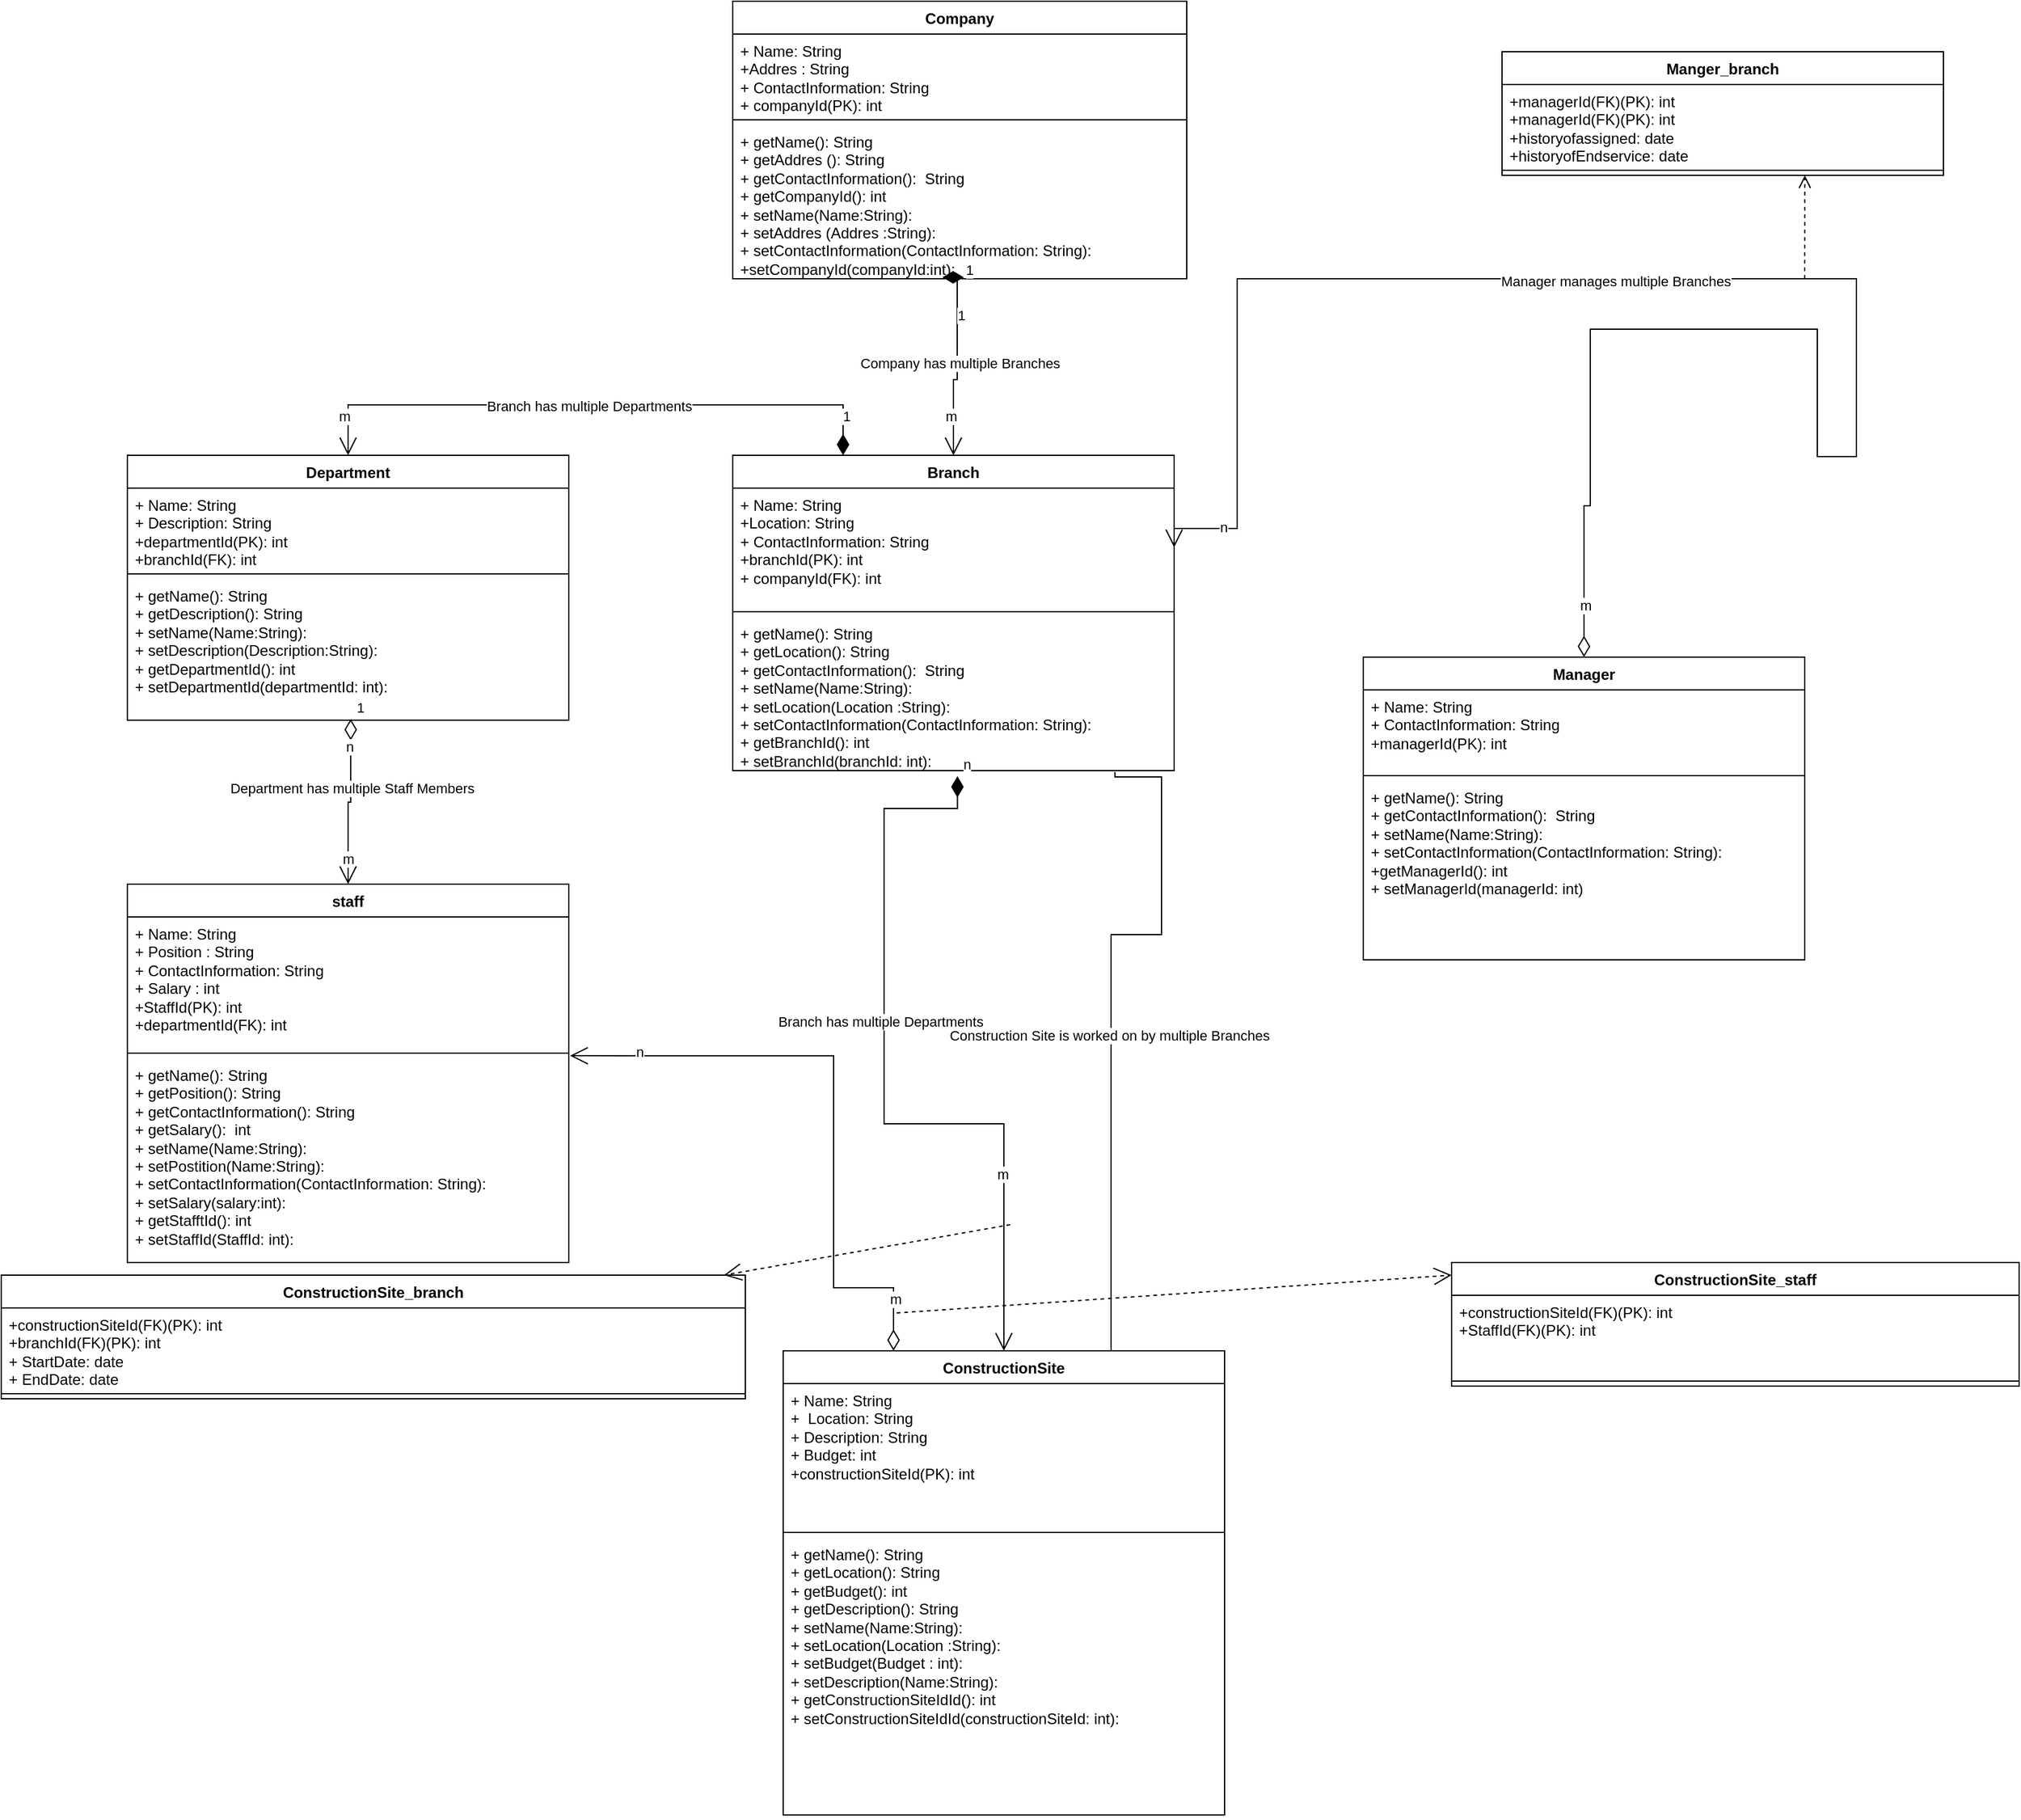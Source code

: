 <mxfile version="22.1.7" type="device" pages="2">
  <diagram name="Page-1" id="PSPJo_6oW8oeKVox1YxR">
    <mxGraphModel dx="553" dy="1454" grid="1" gridSize="10" guides="1" tooltips="1" connect="1" arrows="1" fold="1" page="1" pageScale="1" pageWidth="827" pageHeight="1169" math="0" shadow="0">
      <root>
        <mxCell id="0" />
        <mxCell id="1" parent="0" />
        <mxCell id="77tN86kXjV9sN_wp4Dmh-1" value="1" style="endArrow=open;html=1;endSize=12;startArrow=diamondThin;startSize=14;startFill=0;edgeStyle=orthogonalEdgeStyle;align=left;verticalAlign=bottom;rounded=0;exitX=0.506;exitY=0.991;exitDx=0;exitDy=0;exitPerimeter=0;entryX=0.5;entryY=0;entryDx=0;entryDy=0;" parent="1" source="77tN86kXjV9sN_wp4Dmh-20" target="77tN86kXjV9sN_wp4Dmh-25" edge="1">
          <mxGeometry x="-1" y="3" relative="1" as="geometry">
            <mxPoint x="376.04" y="128.312" as="sourcePoint" />
            <mxPoint x="350" y="130" as="targetPoint" />
          </mxGeometry>
        </mxCell>
        <mxCell id="77tN86kXjV9sN_wp4Dmh-3" value="m" style="edgeLabel;html=1;align=center;verticalAlign=middle;resizable=0;points=[];" parent="77tN86kXjV9sN_wp4Dmh-1" vertex="1" connectable="0">
          <mxGeometry x="0.7" relative="1" as="geometry">
            <mxPoint as="offset" />
          </mxGeometry>
        </mxCell>
        <mxCell id="77tN86kXjV9sN_wp4Dmh-4" value="Department has multiple Staff Members" style="edgeLabel;html=1;align=center;verticalAlign=middle;resizable=0;points=[];" parent="77tN86kXjV9sN_wp4Dmh-1" vertex="1" connectable="0">
          <mxGeometry x="-0.173" y="1" relative="1" as="geometry">
            <mxPoint as="offset" />
          </mxGeometry>
        </mxCell>
        <mxCell id="9J6S53VJYtN5W76tWSVC-2" value="n" style="edgeLabel;html=1;align=center;verticalAlign=middle;resizable=0;points=[];" vertex="1" connectable="0" parent="77tN86kXjV9sN_wp4Dmh-1">
          <mxGeometry x="-0.679" y="-1" relative="1" as="geometry">
            <mxPoint as="offset" />
          </mxGeometry>
        </mxCell>
        <mxCell id="77tN86kXjV9sN_wp4Dmh-5" value="&lt;div style=&quot;border-color: var(--border-color);&quot;&gt;Company&lt;/div&gt;" style="swimlane;fontStyle=1;align=center;verticalAlign=top;childLayout=stackLayout;horizontal=1;startSize=26;horizontalStack=0;resizeParent=1;resizeParentMax=0;resizeLast=0;collapsible=1;marginBottom=0;whiteSpace=wrap;html=1;" parent="1" vertex="1">
          <mxGeometry x="650" y="-610" width="360" height="220" as="geometry" />
        </mxCell>
        <mxCell id="77tN86kXjV9sN_wp4Dmh-6" value="+ Name: String&lt;br&gt;+Addres : String&lt;br&gt;+ ContactInformation: String&lt;br&gt;+ companyId(PK): int" style="text;strokeColor=none;fillColor=none;align=left;verticalAlign=top;spacingLeft=4;spacingRight=4;overflow=hidden;rotatable=0;points=[[0,0.5],[1,0.5]];portConstraint=eastwest;whiteSpace=wrap;html=1;" parent="77tN86kXjV9sN_wp4Dmh-5" vertex="1">
          <mxGeometry y="26" width="360" height="64" as="geometry" />
        </mxCell>
        <mxCell id="77tN86kXjV9sN_wp4Dmh-7" value="" style="line;strokeWidth=1;fillColor=none;align=left;verticalAlign=middle;spacingTop=-1;spacingLeft=3;spacingRight=3;rotatable=0;labelPosition=right;points=[];portConstraint=eastwest;strokeColor=inherit;" parent="77tN86kXjV9sN_wp4Dmh-5" vertex="1">
          <mxGeometry y="90" width="360" height="8" as="geometry" />
        </mxCell>
        <mxCell id="77tN86kXjV9sN_wp4Dmh-8" value="+ getName(): String&lt;br&gt;+ getAddres&amp;nbsp;(): String&lt;br&gt;+ getContactInformation():&amp;nbsp; String&lt;br&gt;+ getCompanyId(): int&lt;br&gt;+ setName(Name:String):&amp;nbsp;&lt;br style=&quot;border-color: var(--border-color);&quot;&gt;+ setAddres&amp;nbsp;(Addres :String):&amp;nbsp;&amp;nbsp;&lt;br style=&quot;border-color: var(--border-color);&quot;&gt;+ setContactInformation(ContactInformation: String):&amp;nbsp;&amp;nbsp;&lt;br&gt;+setCompanyId(companyId:int):" style="text;strokeColor=none;fillColor=none;align=left;verticalAlign=top;spacingLeft=4;spacingRight=4;overflow=hidden;rotatable=0;points=[[0,0.5],[1,0.5]];portConstraint=eastwest;whiteSpace=wrap;html=1;" parent="77tN86kXjV9sN_wp4Dmh-5" vertex="1">
          <mxGeometry y="98" width="360" height="122" as="geometry" />
        </mxCell>
        <mxCell id="77tN86kXjV9sN_wp4Dmh-9" value="&lt;div style=&quot;border-color: var(--border-color);&quot;&gt;Branch&lt;br&gt;&lt;/div&gt;" style="swimlane;fontStyle=1;align=center;verticalAlign=top;childLayout=stackLayout;horizontal=1;startSize=26;horizontalStack=0;resizeParent=1;resizeParentMax=0;resizeLast=0;collapsible=1;marginBottom=0;whiteSpace=wrap;html=1;" parent="1" vertex="1">
          <mxGeometry x="650" y="-250" width="350" height="250" as="geometry" />
        </mxCell>
        <mxCell id="77tN86kXjV9sN_wp4Dmh-10" value="+ Name: String&lt;br&gt;+Location: String&lt;br&gt;+ ContactInformation: String&lt;br&gt;+branchId(PK): int&lt;br&gt;+ companyId(FK): int" style="text;strokeColor=none;fillColor=none;align=left;verticalAlign=top;spacingLeft=4;spacingRight=4;overflow=hidden;rotatable=0;points=[[0,0.5],[1,0.5]];portConstraint=eastwest;whiteSpace=wrap;html=1;" parent="77tN86kXjV9sN_wp4Dmh-9" vertex="1">
          <mxGeometry y="26" width="350" height="94" as="geometry" />
        </mxCell>
        <mxCell id="77tN86kXjV9sN_wp4Dmh-11" value="" style="line;strokeWidth=1;fillColor=none;align=left;verticalAlign=middle;spacingTop=-1;spacingLeft=3;spacingRight=3;rotatable=0;labelPosition=right;points=[];portConstraint=eastwest;strokeColor=inherit;" parent="77tN86kXjV9sN_wp4Dmh-9" vertex="1">
          <mxGeometry y="120" width="350" height="8" as="geometry" />
        </mxCell>
        <mxCell id="77tN86kXjV9sN_wp4Dmh-12" value="+ getName(): String&lt;br&gt;+ getLocation(): String&lt;br&gt;+ getContactInformation():&amp;nbsp; String&lt;br&gt;+ setName(Name:String):&amp;nbsp;&lt;br style=&quot;border-color: var(--border-color);&quot;&gt;+ setLocation(Location :String):&amp;nbsp;&amp;nbsp;&lt;br style=&quot;border-color: var(--border-color);&quot;&gt;+ setContactInformation(ContactInformation: String):&amp;nbsp;&amp;nbsp;&lt;br&gt;+ getBranchId(): int&lt;br&gt;+ setBranchId(branchId: int):&amp;nbsp;" style="text;strokeColor=none;fillColor=none;align=left;verticalAlign=top;spacingLeft=4;spacingRight=4;overflow=hidden;rotatable=0;points=[[0,0.5],[1,0.5]];portConstraint=eastwest;whiteSpace=wrap;html=1;" parent="77tN86kXjV9sN_wp4Dmh-9" vertex="1">
          <mxGeometry y="128" width="350" height="122" as="geometry" />
        </mxCell>
        <mxCell id="77tN86kXjV9sN_wp4Dmh-13" value="1" style="endArrow=open;html=1;endSize=12;startArrow=diamondThin;startSize=14;startFill=1;edgeStyle=orthogonalEdgeStyle;align=left;verticalAlign=bottom;rounded=0;exitX=0.509;exitY=0.991;exitDx=0;exitDy=0;exitPerimeter=0;entryX=0.5;entryY=0;entryDx=0;entryDy=0;" parent="1" source="77tN86kXjV9sN_wp4Dmh-8" target="77tN86kXjV9sN_wp4Dmh-9" edge="1">
          <mxGeometry x="-1" y="3" relative="1" as="geometry">
            <mxPoint x="820" y="-310" as="sourcePoint" />
            <mxPoint x="980" y="-310" as="targetPoint" />
            <Array as="points">
              <mxPoint x="828" y="-310" />
              <mxPoint x="825" y="-310" />
            </Array>
          </mxGeometry>
        </mxCell>
        <mxCell id="77tN86kXjV9sN_wp4Dmh-14" value="1" style="edgeLabel;html=1;align=center;verticalAlign=middle;resizable=0;points=[];" parent="77tN86kXjV9sN_wp4Dmh-13" vertex="1" connectable="0">
          <mxGeometry x="-0.533" y="3" relative="1" as="geometry">
            <mxPoint as="offset" />
          </mxGeometry>
        </mxCell>
        <mxCell id="77tN86kXjV9sN_wp4Dmh-15" value="m" style="edgeLabel;html=1;align=center;verticalAlign=middle;resizable=0;points=[];" parent="77tN86kXjV9sN_wp4Dmh-13" vertex="1" connectable="0">
          <mxGeometry x="0.578" y="-2" relative="1" as="geometry">
            <mxPoint as="offset" />
          </mxGeometry>
        </mxCell>
        <mxCell id="77tN86kXjV9sN_wp4Dmh-16" value="Company has multiple Branches" style="edgeLabel;html=1;align=center;verticalAlign=middle;resizable=0;points=[];" parent="77tN86kXjV9sN_wp4Dmh-13" vertex="1" connectable="0">
          <mxGeometry x="-0.016" y="2" relative="1" as="geometry">
            <mxPoint as="offset" />
          </mxGeometry>
        </mxCell>
        <mxCell id="77tN86kXjV9sN_wp4Dmh-17" value="&lt;div style=&quot;border-color: var(--border-color);&quot;&gt;Department&lt;br&gt;&lt;/div&gt;" style="swimlane;fontStyle=1;align=center;verticalAlign=top;childLayout=stackLayout;horizontal=1;startSize=26;horizontalStack=0;resizeParent=1;resizeParentMax=0;resizeLast=0;collapsible=1;marginBottom=0;whiteSpace=wrap;html=1;" parent="1" vertex="1">
          <mxGeometry x="170" y="-250" width="350" height="210" as="geometry" />
        </mxCell>
        <mxCell id="77tN86kXjV9sN_wp4Dmh-18" value="+ Name: String&lt;br&gt;+ Description: String&lt;br&gt;+departmentId(PK): int&lt;br&gt;+branchId(FK): int" style="text;strokeColor=none;fillColor=none;align=left;verticalAlign=top;spacingLeft=4;spacingRight=4;overflow=hidden;rotatable=0;points=[[0,0.5],[1,0.5]];portConstraint=eastwest;whiteSpace=wrap;html=1;" parent="77tN86kXjV9sN_wp4Dmh-17" vertex="1">
          <mxGeometry y="26" width="350" height="64" as="geometry" />
        </mxCell>
        <mxCell id="77tN86kXjV9sN_wp4Dmh-19" value="" style="line;strokeWidth=1;fillColor=none;align=left;verticalAlign=middle;spacingTop=-1;spacingLeft=3;spacingRight=3;rotatable=0;labelPosition=right;points=[];portConstraint=eastwest;strokeColor=inherit;" parent="77tN86kXjV9sN_wp4Dmh-17" vertex="1">
          <mxGeometry y="90" width="350" height="8" as="geometry" />
        </mxCell>
        <mxCell id="77tN86kXjV9sN_wp4Dmh-20" value="+ getName(): String&lt;br&gt;+ getDescription(): String&amp;nbsp;&amp;nbsp;&lt;br&gt;+ setName(Name:String):&amp;nbsp;&lt;br style=&quot;border-color: var(--border-color);&quot;&gt;+ setDescription(Description:String):&amp;nbsp;&amp;nbsp;&lt;br&gt;+ getDepartmentId(): int&lt;br style=&quot;border-color: var(--border-color);&quot;&gt;+ setDepartmentId(departmentId: int):&amp;nbsp;" style="text;strokeColor=none;fillColor=none;align=left;verticalAlign=top;spacingLeft=4;spacingRight=4;overflow=hidden;rotatable=0;points=[[0,0.5],[1,0.5]];portConstraint=eastwest;whiteSpace=wrap;html=1;" parent="77tN86kXjV9sN_wp4Dmh-17" vertex="1">
          <mxGeometry y="98" width="350" height="112" as="geometry" />
        </mxCell>
        <mxCell id="77tN86kXjV9sN_wp4Dmh-21" value="" style="endArrow=open;html=1;endSize=12;startArrow=diamondThin;startSize=14;startFill=1;edgeStyle=orthogonalEdgeStyle;align=left;verticalAlign=bottom;rounded=0;exitX=0.25;exitY=0;exitDx=0;exitDy=0;entryX=0.5;entryY=0;entryDx=0;entryDy=0;" parent="1" source="77tN86kXjV9sN_wp4Dmh-9" target="77tN86kXjV9sN_wp4Dmh-17" edge="1">
          <mxGeometry x="-1" y="3" relative="1" as="geometry">
            <mxPoint x="400" y="-30" as="sourcePoint" />
            <mxPoint x="560" y="-30" as="targetPoint" />
            <Array as="points">
              <mxPoint x="738" y="-290" />
              <mxPoint x="345" y="-290" />
            </Array>
          </mxGeometry>
        </mxCell>
        <mxCell id="77tN86kXjV9sN_wp4Dmh-22" value="1" style="edgeLabel;html=1;align=center;verticalAlign=middle;resizable=0;points=[];" parent="77tN86kXjV9sN_wp4Dmh-21" vertex="1" connectable="0">
          <mxGeometry x="-0.869" y="-1" relative="1" as="geometry">
            <mxPoint x="1" as="offset" />
          </mxGeometry>
        </mxCell>
        <mxCell id="77tN86kXjV9sN_wp4Dmh-23" value="m" style="edgeLabel;html=1;align=center;verticalAlign=middle;resizable=0;points=[];" parent="77tN86kXjV9sN_wp4Dmh-21" vertex="1" connectable="0">
          <mxGeometry x="0.869" y="-3" relative="1" as="geometry">
            <mxPoint as="offset" />
          </mxGeometry>
        </mxCell>
        <mxCell id="77tN86kXjV9sN_wp4Dmh-24" value="Branch has multiple Departments" style="edgeLabel;html=1;align=center;verticalAlign=middle;resizable=0;points=[];" parent="77tN86kXjV9sN_wp4Dmh-21" vertex="1" connectable="0">
          <mxGeometry x="0.026" y="1" relative="1" as="geometry">
            <mxPoint x="1" as="offset" />
          </mxGeometry>
        </mxCell>
        <mxCell id="77tN86kXjV9sN_wp4Dmh-25" value="&lt;div style=&quot;border-color: var(--border-color);&quot;&gt;staff&lt;br&gt;&lt;/div&gt;" style="swimlane;fontStyle=1;align=center;verticalAlign=top;childLayout=stackLayout;horizontal=1;startSize=26;horizontalStack=0;resizeParent=1;resizeParentMax=0;resizeLast=0;collapsible=1;marginBottom=0;whiteSpace=wrap;html=1;" parent="1" vertex="1">
          <mxGeometry x="170" y="90" width="350" height="300" as="geometry" />
        </mxCell>
        <mxCell id="77tN86kXjV9sN_wp4Dmh-26" value="+ Name: String&lt;br&gt;+ Position : String&lt;br&gt;+ ContactInformation: String&lt;br&gt;+ Salary : int&lt;br&gt;+StaffId(PK): int&lt;br&gt;+departmentId(FK): int" style="text;strokeColor=none;fillColor=none;align=left;verticalAlign=top;spacingLeft=4;spacingRight=4;overflow=hidden;rotatable=0;points=[[0,0.5],[1,0.5]];portConstraint=eastwest;whiteSpace=wrap;html=1;" parent="77tN86kXjV9sN_wp4Dmh-25" vertex="1">
          <mxGeometry y="26" width="350" height="104" as="geometry" />
        </mxCell>
        <mxCell id="77tN86kXjV9sN_wp4Dmh-27" value="" style="line;strokeWidth=1;fillColor=none;align=left;verticalAlign=middle;spacingTop=-1;spacingLeft=3;spacingRight=3;rotatable=0;labelPosition=right;points=[];portConstraint=eastwest;strokeColor=inherit;" parent="77tN86kXjV9sN_wp4Dmh-25" vertex="1">
          <mxGeometry y="130" width="350" height="8" as="geometry" />
        </mxCell>
        <mxCell id="77tN86kXjV9sN_wp4Dmh-28" value="+ getName(): String&lt;br&gt;+ getPosition(): String&amp;nbsp;&amp;nbsp;&lt;br&gt;+ getContactInformation(): String&lt;br&gt;+ getSalary():&amp;nbsp; int&lt;br style=&quot;border-color: var(--border-color);&quot;&gt;+ setName(Name:String):&amp;nbsp;&lt;br&gt;+ setPostition(Name:String):&amp;nbsp;&lt;br style=&quot;border-color: var(--border-color);&quot;&gt;+ setContactInformation(ContactInformation: String):&amp;nbsp;&amp;nbsp;&lt;br&gt;+ setSalary(salary:int):&amp;nbsp;&lt;br&gt;+ getStafftId(): int&lt;br style=&quot;border-color: var(--border-color);&quot;&gt;+ setStaffId(StaffId: int):&amp;nbsp;" style="text;strokeColor=none;fillColor=none;align=left;verticalAlign=top;spacingLeft=4;spacingRight=4;overflow=hidden;rotatable=0;points=[[0,0.5],[1,0.5]];portConstraint=eastwest;whiteSpace=wrap;html=1;" parent="77tN86kXjV9sN_wp4Dmh-25" vertex="1">
          <mxGeometry y="138" width="350" height="162" as="geometry" />
        </mxCell>
        <mxCell id="77tN86kXjV9sN_wp4Dmh-29" value="&lt;div style=&quot;border-color: var(--border-color);&quot;&gt;ConstructionSite&lt;br&gt;&lt;/div&gt;" style="swimlane;fontStyle=1;align=center;verticalAlign=top;childLayout=stackLayout;horizontal=1;startSize=26;horizontalStack=0;resizeParent=1;resizeParentMax=0;resizeLast=0;collapsible=1;marginBottom=0;whiteSpace=wrap;html=1;" parent="1" vertex="1">
          <mxGeometry x="690" y="460" width="350" height="368" as="geometry" />
        </mxCell>
        <mxCell id="77tN86kXjV9sN_wp4Dmh-30" value="+ Name: String&lt;br&gt;+&amp;nbsp; Location: String&lt;br&gt;+ Description: String&lt;br&gt;+ Budget: int&lt;br&gt;+constructionSiteId(PK): int" style="text;strokeColor=none;fillColor=none;align=left;verticalAlign=top;spacingLeft=4;spacingRight=4;overflow=hidden;rotatable=0;points=[[0,0.5],[1,0.5]];portConstraint=eastwest;whiteSpace=wrap;html=1;" parent="77tN86kXjV9sN_wp4Dmh-29" vertex="1">
          <mxGeometry y="26" width="350" height="114" as="geometry" />
        </mxCell>
        <mxCell id="77tN86kXjV9sN_wp4Dmh-31" value="" style="line;strokeWidth=1;fillColor=none;align=left;verticalAlign=middle;spacingTop=-1;spacingLeft=3;spacingRight=3;rotatable=0;labelPosition=right;points=[];portConstraint=eastwest;strokeColor=inherit;" parent="77tN86kXjV9sN_wp4Dmh-29" vertex="1">
          <mxGeometry y="140" width="350" height="8" as="geometry" />
        </mxCell>
        <mxCell id="77tN86kXjV9sN_wp4Dmh-32" value="+ getName(): String&lt;br&gt;+ getLocation(): String&amp;nbsp;&amp;nbsp;&lt;br&gt;+ getBudget(): int&lt;br&gt;+ getDescription(): String&lt;br style=&quot;border-color: var(--border-color);&quot;&gt;+ setName(Name:String):&amp;nbsp;&lt;br&gt;+ setLocation(Location :String):&amp;nbsp;&lt;br style=&quot;border-color: var(--border-color);&quot;&gt;+ setBudget(Budget&amp;nbsp;: int):&amp;nbsp;&amp;nbsp;&lt;br&gt;+ setDescription(Name:String):&amp;nbsp;&amp;nbsp;&lt;br&gt;+ getConstructionSiteIdId(): int&lt;br style=&quot;border-color: var(--border-color);&quot;&gt;+ setConstructionSiteIdId(constructionSiteId: int):&amp;nbsp;" style="text;strokeColor=none;fillColor=none;align=left;verticalAlign=top;spacingLeft=4;spacingRight=4;overflow=hidden;rotatable=0;points=[[0,0.5],[1,0.5]];portConstraint=eastwest;whiteSpace=wrap;html=1;" parent="77tN86kXjV9sN_wp4Dmh-29" vertex="1">
          <mxGeometry y="148" width="350" height="220" as="geometry" />
        </mxCell>
        <mxCell id="77tN86kXjV9sN_wp4Dmh-33" value="&lt;div style=&quot;border-color: var(--border-color);&quot;&gt;Manager&lt;br&gt;&lt;/div&gt;" style="swimlane;fontStyle=1;align=center;verticalAlign=top;childLayout=stackLayout;horizontal=1;startSize=26;horizontalStack=0;resizeParent=1;resizeParentMax=0;resizeLast=0;collapsible=1;marginBottom=0;whiteSpace=wrap;html=1;" parent="1" vertex="1">
          <mxGeometry x="1150" y="-90" width="350" height="240" as="geometry" />
        </mxCell>
        <mxCell id="77tN86kXjV9sN_wp4Dmh-34" value="+ Name: String&lt;br&gt;+ ContactInformation: String&lt;br&gt;+managerId(PK): int&lt;br&gt;" style="text;strokeColor=none;fillColor=none;align=left;verticalAlign=top;spacingLeft=4;spacingRight=4;overflow=hidden;rotatable=0;points=[[0,0.5],[1,0.5]];portConstraint=eastwest;whiteSpace=wrap;html=1;" parent="77tN86kXjV9sN_wp4Dmh-33" vertex="1">
          <mxGeometry y="26" width="350" height="64" as="geometry" />
        </mxCell>
        <mxCell id="77tN86kXjV9sN_wp4Dmh-35" value="" style="line;strokeWidth=1;fillColor=none;align=left;verticalAlign=middle;spacingTop=-1;spacingLeft=3;spacingRight=3;rotatable=0;labelPosition=right;points=[];portConstraint=eastwest;strokeColor=inherit;" parent="77tN86kXjV9sN_wp4Dmh-33" vertex="1">
          <mxGeometry y="90" width="350" height="8" as="geometry" />
        </mxCell>
        <mxCell id="77tN86kXjV9sN_wp4Dmh-36" value="+ getName(): String&lt;br&gt;+ getContactInformation():&amp;nbsp; String&lt;br&gt;+ setName(Name:String):&amp;nbsp;&lt;br style=&quot;border-color: var(--border-color);&quot;&gt;+ setContactInformation(ContactInformation: String):&amp;nbsp;&amp;nbsp;&lt;br&gt;+getManagerId(): int&lt;br style=&quot;border-color: var(--border-color);&quot;&gt;+ setManagerId(managerId: int)&lt;br&gt;" style="text;strokeColor=none;fillColor=none;align=left;verticalAlign=top;spacingLeft=4;spacingRight=4;overflow=hidden;rotatable=0;points=[[0,0.5],[1,0.5]];portConstraint=eastwest;whiteSpace=wrap;html=1;" parent="77tN86kXjV9sN_wp4Dmh-33" vertex="1">
          <mxGeometry y="98" width="350" height="142" as="geometry" />
        </mxCell>
        <mxCell id="77tN86kXjV9sN_wp4Dmh-41" value="m" style="endArrow=open;html=1;endSize=12;startArrow=diamondThin;startSize=14;startFill=0;edgeStyle=orthogonalEdgeStyle;align=left;verticalAlign=bottom;rounded=0;exitX=0.5;exitY=0;exitDx=0;exitDy=0;entryX=1;entryY=0.5;entryDx=0;entryDy=0;" parent="1" source="77tN86kXjV9sN_wp4Dmh-33" target="77tN86kXjV9sN_wp4Dmh-10" edge="1">
          <mxGeometry x="-0.956" y="5" relative="1" as="geometry">
            <mxPoint x="1380" y="-260" as="sourcePoint" />
            <mxPoint x="1540" y="-260" as="targetPoint" />
            <Array as="points">
              <mxPoint x="1325" y="-210" />
              <mxPoint x="1330" y="-210" />
              <mxPoint x="1330" y="-350" />
              <mxPoint x="1510" y="-350" />
              <mxPoint x="1510" y="-249" />
              <mxPoint x="1541" y="-249" />
              <mxPoint x="1541" y="-390" />
              <mxPoint x="1050" y="-390" />
              <mxPoint x="1050" y="-192" />
            </Array>
            <mxPoint as="offset" />
          </mxGeometry>
        </mxCell>
        <mxCell id="77tN86kXjV9sN_wp4Dmh-43" value="Manager manages multiple Branches" style="edgeLabel;html=1;align=center;verticalAlign=middle;resizable=0;points=[];" parent="77tN86kXjV9sN_wp4Dmh-41" vertex="1" connectable="0">
          <mxGeometry x="0.235" y="2" relative="1" as="geometry">
            <mxPoint as="offset" />
          </mxGeometry>
        </mxCell>
        <mxCell id="5vfzFxJmmfxDfhmzTK_p-25" value="n" style="edgeLabel;html=1;align=center;verticalAlign=middle;resizable=0;points=[];" parent="77tN86kXjV9sN_wp4Dmh-41" vertex="1" connectable="0">
          <mxGeometry x="0.927" y="-1" relative="1" as="geometry">
            <mxPoint as="offset" />
          </mxGeometry>
        </mxCell>
        <mxCell id="77tN86kXjV9sN_wp4Dmh-44" value="n" style="endArrow=open;html=1;endSize=12;startArrow=diamondThin;startSize=14;startFill=1;edgeStyle=orthogonalEdgeStyle;align=left;verticalAlign=bottom;rounded=0;exitX=0.509;exitY=1.036;exitDx=0;exitDy=0;exitPerimeter=0;entryX=0.5;entryY=0;entryDx=0;entryDy=0;" parent="1" source="77tN86kXjV9sN_wp4Dmh-12" target="77tN86kXjV9sN_wp4Dmh-29" edge="1">
          <mxGeometry x="-1" y="3" relative="1" as="geometry">
            <mxPoint x="820" y="10" as="sourcePoint" />
            <mxPoint x="980" y="10" as="targetPoint" />
            <Array as="points">
              <mxPoint x="828" y="30" />
              <mxPoint x="770" y="30" />
              <mxPoint x="770" y="280" />
              <mxPoint x="865" y="280" />
            </Array>
          </mxGeometry>
        </mxCell>
        <mxCell id="77tN86kXjV9sN_wp4Dmh-45" value="m" style="edgeLabel;html=1;align=center;verticalAlign=middle;resizable=0;points=[];" parent="77tN86kXjV9sN_wp4Dmh-44" vertex="1" connectable="0">
          <mxGeometry x="0.539" y="-1" relative="1" as="geometry">
            <mxPoint as="offset" />
          </mxGeometry>
        </mxCell>
        <mxCell id="77tN86kXjV9sN_wp4Dmh-46" value="Branch has multiple Departments" style="edgeLabel;html=1;align=center;verticalAlign=middle;resizable=0;points=[];" parent="77tN86kXjV9sN_wp4Dmh-44" vertex="1" connectable="0">
          <mxGeometry x="-0.17" y="-3" relative="1" as="geometry">
            <mxPoint as="offset" />
          </mxGeometry>
        </mxCell>
        <mxCell id="77tN86kXjV9sN_wp4Dmh-47" value="" style="endArrow=none;html=1;edgeStyle=orthogonalEdgeStyle;rounded=0;exitX=0.866;exitY=1.009;exitDx=0;exitDy=0;exitPerimeter=0;entryX=0.75;entryY=0;entryDx=0;entryDy=0;" parent="1" source="77tN86kXjV9sN_wp4Dmh-12" target="77tN86kXjV9sN_wp4Dmh-29" edge="1">
          <mxGeometry relative="1" as="geometry">
            <mxPoint x="900" y="50" as="sourcePoint" />
            <mxPoint x="1060" y="50" as="targetPoint" />
            <Array as="points">
              <mxPoint x="953" y="5" />
              <mxPoint x="990" y="5" />
              <mxPoint x="990" y="130" />
              <mxPoint x="950" y="130" />
              <mxPoint x="950" y="460" />
            </Array>
          </mxGeometry>
        </mxCell>
        <mxCell id="77tN86kXjV9sN_wp4Dmh-50" value="Construction Site is worked on by multiple Branches&amp;nbsp;" style="edgeLabel;html=1;align=center;verticalAlign=middle;resizable=0;points=[];" parent="77tN86kXjV9sN_wp4Dmh-47" vertex="1" connectable="0">
          <mxGeometry x="0.06" relative="1" as="geometry">
            <mxPoint as="offset" />
          </mxGeometry>
        </mxCell>
        <mxCell id="5vfzFxJmmfxDfhmzTK_p-12" value="&lt;div style=&quot;border-color: var(--border-color);&quot;&gt;Manger_branch&lt;br&gt;&lt;/div&gt;" style="swimlane;fontStyle=1;align=center;verticalAlign=top;childLayout=stackLayout;horizontal=1;startSize=26;horizontalStack=0;resizeParent=1;resizeParentMax=0;resizeLast=0;collapsible=1;marginBottom=0;whiteSpace=wrap;html=1;" parent="1" vertex="1">
          <mxGeometry x="1260" y="-570" width="350" height="98" as="geometry" />
        </mxCell>
        <mxCell id="5vfzFxJmmfxDfhmzTK_p-13" value="+managerId(FK)(PK): int&lt;br&gt;+managerId(FK)(PK): int&lt;br&gt;+historyofassigned: date&lt;br&gt;+historyofEndservice: date" style="text;strokeColor=none;fillColor=none;align=left;verticalAlign=top;spacingLeft=4;spacingRight=4;overflow=hidden;rotatable=0;points=[[0,0.5],[1,0.5]];portConstraint=eastwest;whiteSpace=wrap;html=1;" parent="5vfzFxJmmfxDfhmzTK_p-12" vertex="1">
          <mxGeometry y="26" width="350" height="64" as="geometry" />
        </mxCell>
        <mxCell id="5vfzFxJmmfxDfhmzTK_p-14" value="" style="line;strokeWidth=1;fillColor=none;align=left;verticalAlign=middle;spacingTop=-1;spacingLeft=3;spacingRight=3;rotatable=0;labelPosition=right;points=[];portConstraint=eastwest;strokeColor=inherit;" parent="5vfzFxJmmfxDfhmzTK_p-12" vertex="1">
          <mxGeometry y="90" width="350" height="8" as="geometry" />
        </mxCell>
        <mxCell id="5vfzFxJmmfxDfhmzTK_p-16" value="ConstructionSite&lt;span style=&quot;background-color: initial;&quot;&gt;_branch&lt;/span&gt;" style="swimlane;fontStyle=1;align=center;verticalAlign=top;childLayout=stackLayout;horizontal=1;startSize=26;horizontalStack=0;resizeParent=1;resizeParentMax=0;resizeLast=0;collapsible=1;marginBottom=0;whiteSpace=wrap;html=1;" parent="1" vertex="1">
          <mxGeometry x="70" y="400" width="590" height="98" as="geometry" />
        </mxCell>
        <mxCell id="5vfzFxJmmfxDfhmzTK_p-17" value="+constructionSiteId(FK)(PK): int&lt;br&gt;+branchId(FK)(PK): int&lt;br&gt;+ StartDate: date&lt;br style=&quot;border-color: var(--border-color);&quot;&gt;+ EndDate: date" style="text;strokeColor=none;fillColor=none;align=left;verticalAlign=top;spacingLeft=4;spacingRight=4;overflow=hidden;rotatable=0;points=[[0,0.5],[1,0.5]];portConstraint=eastwest;whiteSpace=wrap;html=1;" parent="5vfzFxJmmfxDfhmzTK_p-16" vertex="1">
          <mxGeometry y="26" width="590" height="64" as="geometry" />
        </mxCell>
        <mxCell id="5vfzFxJmmfxDfhmzTK_p-18" value="" style="line;strokeWidth=1;fillColor=none;align=left;verticalAlign=middle;spacingTop=-1;spacingLeft=3;spacingRight=3;rotatable=0;labelPosition=right;points=[];portConstraint=eastwest;strokeColor=inherit;" parent="5vfzFxJmmfxDfhmzTK_p-16" vertex="1">
          <mxGeometry y="90" width="590" height="8" as="geometry" />
        </mxCell>
        <mxCell id="5vfzFxJmmfxDfhmzTK_p-22" value="" style="html=1;verticalAlign=bottom;endArrow=open;dashed=1;endSize=8;curved=0;rounded=0;entryX=0.686;entryY=1;entryDx=0;entryDy=0;entryPerimeter=0;" parent="1" target="5vfzFxJmmfxDfhmzTK_p-14" edge="1">
          <mxGeometry relative="1" as="geometry">
            <mxPoint x="1500" y="-390" as="sourcePoint" />
            <mxPoint x="1453.9" y="-472" as="targetPoint" />
          </mxGeometry>
        </mxCell>
        <mxCell id="5vfzFxJmmfxDfhmzTK_p-23" value="" style="endArrow=open;endSize=12;dashed=1;html=1;rounded=0;" parent="1" target="5vfzFxJmmfxDfhmzTK_p-16" edge="1">
          <mxGeometry width="160" relative="1" as="geometry">
            <mxPoint x="870" y="360" as="sourcePoint" />
            <mxPoint x="1140" y="250" as="targetPoint" />
          </mxGeometry>
        </mxCell>
        <mxCell id="5vfzFxJmmfxDfhmzTK_p-26" value="" style="endArrow=open;html=1;endSize=12;startArrow=diamondThin;startSize=14;startFill=0;edgeStyle=orthogonalEdgeStyle;align=left;verticalAlign=bottom;rounded=0;exitX=0.25;exitY=0;exitDx=0;exitDy=0;entryX=1.003;entryY=-0.012;entryDx=0;entryDy=0;entryPerimeter=0;" parent="1" source="77tN86kXjV9sN_wp4Dmh-29" target="77tN86kXjV9sN_wp4Dmh-28" edge="1">
          <mxGeometry x="-1" y="3" relative="1" as="geometry">
            <mxPoint x="650" y="360" as="sourcePoint" />
            <mxPoint x="810" y="360" as="targetPoint" />
            <Array as="points">
              <mxPoint x="778" y="410" />
              <mxPoint x="730" y="410" />
              <mxPoint x="730" y="226" />
            </Array>
          </mxGeometry>
        </mxCell>
        <mxCell id="5vfzFxJmmfxDfhmzTK_p-27" value="m" style="edgeLabel;html=1;align=center;verticalAlign=middle;resizable=0;points=[];" parent="5vfzFxJmmfxDfhmzTK_p-26" vertex="1" connectable="0">
          <mxGeometry x="-0.833" relative="1" as="geometry">
            <mxPoint x="1" as="offset" />
          </mxGeometry>
        </mxCell>
        <mxCell id="5vfzFxJmmfxDfhmzTK_p-28" value="n" style="edgeLabel;html=1;align=center;verticalAlign=middle;resizable=0;points=[];" parent="5vfzFxJmmfxDfhmzTK_p-26" vertex="1" connectable="0">
          <mxGeometry x="0.776" y="-3" relative="1" as="geometry">
            <mxPoint as="offset" />
          </mxGeometry>
        </mxCell>
        <mxCell id="5vfzFxJmmfxDfhmzTK_p-29" value="" style="endArrow=open;endSize=12;dashed=1;html=1;rounded=0;" parent="1" edge="1">
          <mxGeometry width="160" relative="1" as="geometry">
            <mxPoint x="780" y="430" as="sourcePoint" />
            <mxPoint x="1220" y="400" as="targetPoint" />
          </mxGeometry>
        </mxCell>
        <mxCell id="5vfzFxJmmfxDfhmzTK_p-30" value="ConstructionSite&lt;span style=&quot;background-color: initial;&quot;&gt;_&lt;/span&gt;staff" style="swimlane;fontStyle=1;align=center;verticalAlign=top;childLayout=stackLayout;horizontal=1;startSize=26;horizontalStack=0;resizeParent=1;resizeParentMax=0;resizeLast=0;collapsible=1;marginBottom=0;whiteSpace=wrap;html=1;" parent="1" vertex="1">
          <mxGeometry x="1220" y="390" width="450" height="98" as="geometry" />
        </mxCell>
        <mxCell id="5vfzFxJmmfxDfhmzTK_p-31" value="+constructionSiteId(FK)(PK): int&lt;br&gt;+StaffId(FK)(PK): int&lt;br&gt;" style="text;strokeColor=none;fillColor=none;align=left;verticalAlign=top;spacingLeft=4;spacingRight=4;overflow=hidden;rotatable=0;points=[[0,0.5],[1,0.5]];portConstraint=eastwest;whiteSpace=wrap;html=1;" parent="5vfzFxJmmfxDfhmzTK_p-30" vertex="1">
          <mxGeometry y="26" width="450" height="64" as="geometry" />
        </mxCell>
        <mxCell id="5vfzFxJmmfxDfhmzTK_p-32" value="" style="line;strokeWidth=1;fillColor=none;align=left;verticalAlign=middle;spacingTop=-1;spacingLeft=3;spacingRight=3;rotatable=0;labelPosition=right;points=[];portConstraint=eastwest;strokeColor=inherit;" parent="5vfzFxJmmfxDfhmzTK_p-30" vertex="1">
          <mxGeometry y="90" width="450" height="8" as="geometry" />
        </mxCell>
      </root>
    </mxGraphModel>
  </diagram>
  <diagram name="Page-2" id="STV0p2T_2Sp1YZdTpjHs">
    <mxGraphModel dx="792" dy="1100" grid="1" gridSize="10" guides="1" tooltips="1" connect="1" arrows="1" fold="1" page="1" pageScale="1" pageWidth="827" pageHeight="1169" math="0" shadow="0">
      <root>
        <mxCell id="0" />
        <mxCell id="1" parent="0" />
      </root>
    </mxGraphModel>
  </diagram>
</mxfile>
